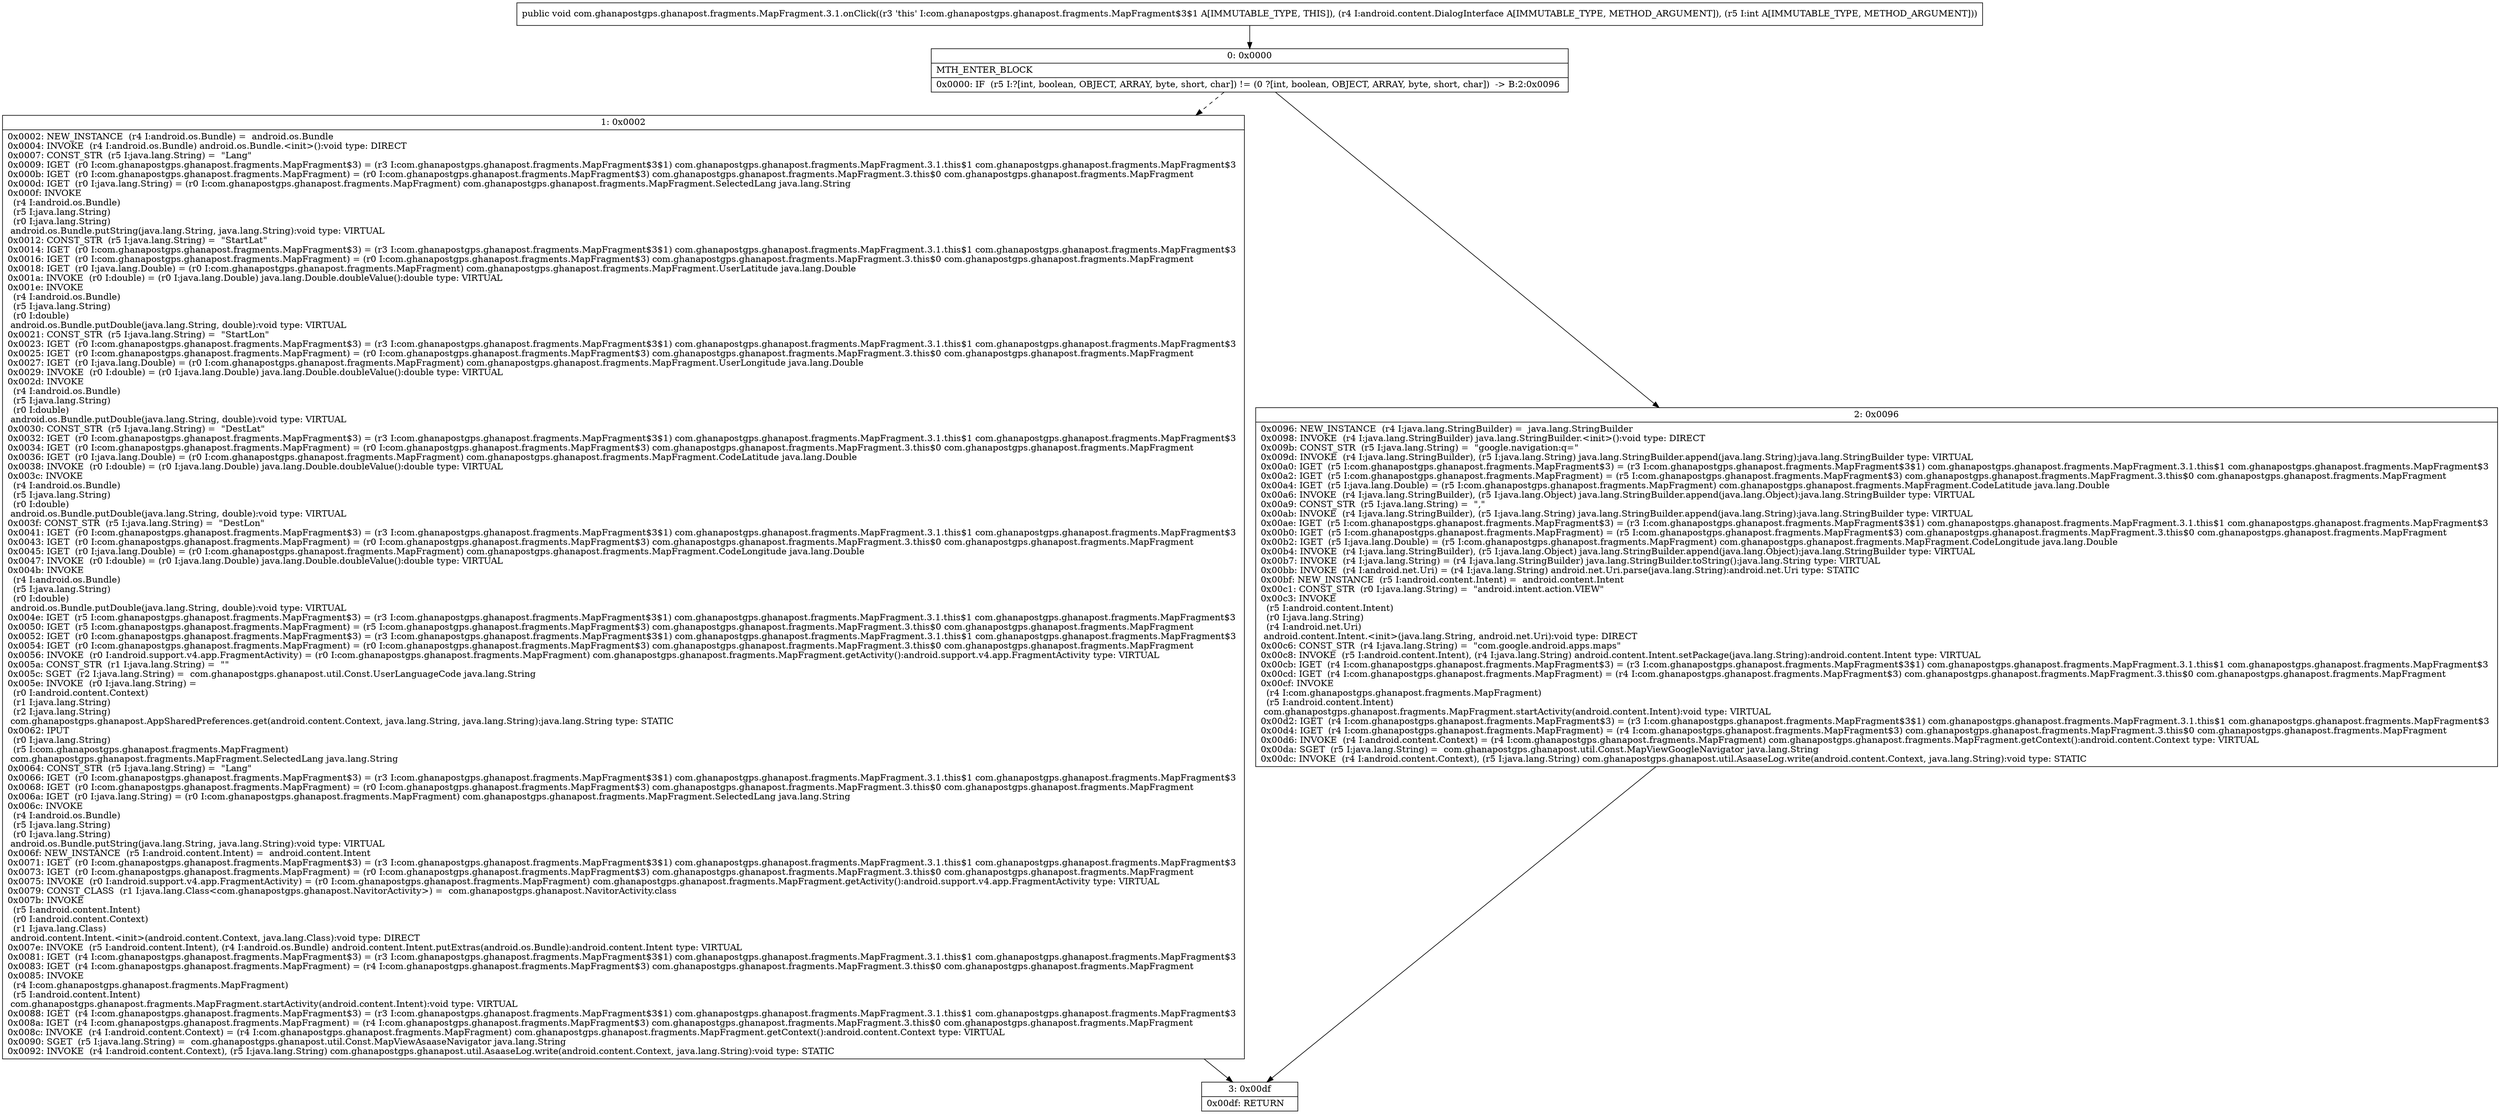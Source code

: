 digraph "CFG forcom.ghanapostgps.ghanapost.fragments.MapFragment.3.1.onClick(Landroid\/content\/DialogInterface;I)V" {
Node_0 [shape=record,label="{0\:\ 0x0000|MTH_ENTER_BLOCK\l|0x0000: IF  (r5 I:?[int, boolean, OBJECT, ARRAY, byte, short, char]) != (0 ?[int, boolean, OBJECT, ARRAY, byte, short, char])  \-\> B:2:0x0096 \l}"];
Node_1 [shape=record,label="{1\:\ 0x0002|0x0002: NEW_INSTANCE  (r4 I:android.os.Bundle) =  android.os.Bundle \l0x0004: INVOKE  (r4 I:android.os.Bundle) android.os.Bundle.\<init\>():void type: DIRECT \l0x0007: CONST_STR  (r5 I:java.lang.String) =  \"Lang\" \l0x0009: IGET  (r0 I:com.ghanapostgps.ghanapost.fragments.MapFragment$3) = (r3 I:com.ghanapostgps.ghanapost.fragments.MapFragment$3$1) com.ghanapostgps.ghanapost.fragments.MapFragment.3.1.this$1 com.ghanapostgps.ghanapost.fragments.MapFragment$3 \l0x000b: IGET  (r0 I:com.ghanapostgps.ghanapost.fragments.MapFragment) = (r0 I:com.ghanapostgps.ghanapost.fragments.MapFragment$3) com.ghanapostgps.ghanapost.fragments.MapFragment.3.this$0 com.ghanapostgps.ghanapost.fragments.MapFragment \l0x000d: IGET  (r0 I:java.lang.String) = (r0 I:com.ghanapostgps.ghanapost.fragments.MapFragment) com.ghanapostgps.ghanapost.fragments.MapFragment.SelectedLang java.lang.String \l0x000f: INVOKE  \l  (r4 I:android.os.Bundle)\l  (r5 I:java.lang.String)\l  (r0 I:java.lang.String)\l android.os.Bundle.putString(java.lang.String, java.lang.String):void type: VIRTUAL \l0x0012: CONST_STR  (r5 I:java.lang.String) =  \"StartLat\" \l0x0014: IGET  (r0 I:com.ghanapostgps.ghanapost.fragments.MapFragment$3) = (r3 I:com.ghanapostgps.ghanapost.fragments.MapFragment$3$1) com.ghanapostgps.ghanapost.fragments.MapFragment.3.1.this$1 com.ghanapostgps.ghanapost.fragments.MapFragment$3 \l0x0016: IGET  (r0 I:com.ghanapostgps.ghanapost.fragments.MapFragment) = (r0 I:com.ghanapostgps.ghanapost.fragments.MapFragment$3) com.ghanapostgps.ghanapost.fragments.MapFragment.3.this$0 com.ghanapostgps.ghanapost.fragments.MapFragment \l0x0018: IGET  (r0 I:java.lang.Double) = (r0 I:com.ghanapostgps.ghanapost.fragments.MapFragment) com.ghanapostgps.ghanapost.fragments.MapFragment.UserLatitude java.lang.Double \l0x001a: INVOKE  (r0 I:double) = (r0 I:java.lang.Double) java.lang.Double.doubleValue():double type: VIRTUAL \l0x001e: INVOKE  \l  (r4 I:android.os.Bundle)\l  (r5 I:java.lang.String)\l  (r0 I:double)\l android.os.Bundle.putDouble(java.lang.String, double):void type: VIRTUAL \l0x0021: CONST_STR  (r5 I:java.lang.String) =  \"StartLon\" \l0x0023: IGET  (r0 I:com.ghanapostgps.ghanapost.fragments.MapFragment$3) = (r3 I:com.ghanapostgps.ghanapost.fragments.MapFragment$3$1) com.ghanapostgps.ghanapost.fragments.MapFragment.3.1.this$1 com.ghanapostgps.ghanapost.fragments.MapFragment$3 \l0x0025: IGET  (r0 I:com.ghanapostgps.ghanapost.fragments.MapFragment) = (r0 I:com.ghanapostgps.ghanapost.fragments.MapFragment$3) com.ghanapostgps.ghanapost.fragments.MapFragment.3.this$0 com.ghanapostgps.ghanapost.fragments.MapFragment \l0x0027: IGET  (r0 I:java.lang.Double) = (r0 I:com.ghanapostgps.ghanapost.fragments.MapFragment) com.ghanapostgps.ghanapost.fragments.MapFragment.UserLongitude java.lang.Double \l0x0029: INVOKE  (r0 I:double) = (r0 I:java.lang.Double) java.lang.Double.doubleValue():double type: VIRTUAL \l0x002d: INVOKE  \l  (r4 I:android.os.Bundle)\l  (r5 I:java.lang.String)\l  (r0 I:double)\l android.os.Bundle.putDouble(java.lang.String, double):void type: VIRTUAL \l0x0030: CONST_STR  (r5 I:java.lang.String) =  \"DestLat\" \l0x0032: IGET  (r0 I:com.ghanapostgps.ghanapost.fragments.MapFragment$3) = (r3 I:com.ghanapostgps.ghanapost.fragments.MapFragment$3$1) com.ghanapostgps.ghanapost.fragments.MapFragment.3.1.this$1 com.ghanapostgps.ghanapost.fragments.MapFragment$3 \l0x0034: IGET  (r0 I:com.ghanapostgps.ghanapost.fragments.MapFragment) = (r0 I:com.ghanapostgps.ghanapost.fragments.MapFragment$3) com.ghanapostgps.ghanapost.fragments.MapFragment.3.this$0 com.ghanapostgps.ghanapost.fragments.MapFragment \l0x0036: IGET  (r0 I:java.lang.Double) = (r0 I:com.ghanapostgps.ghanapost.fragments.MapFragment) com.ghanapostgps.ghanapost.fragments.MapFragment.CodeLatitude java.lang.Double \l0x0038: INVOKE  (r0 I:double) = (r0 I:java.lang.Double) java.lang.Double.doubleValue():double type: VIRTUAL \l0x003c: INVOKE  \l  (r4 I:android.os.Bundle)\l  (r5 I:java.lang.String)\l  (r0 I:double)\l android.os.Bundle.putDouble(java.lang.String, double):void type: VIRTUAL \l0x003f: CONST_STR  (r5 I:java.lang.String) =  \"DestLon\" \l0x0041: IGET  (r0 I:com.ghanapostgps.ghanapost.fragments.MapFragment$3) = (r3 I:com.ghanapostgps.ghanapost.fragments.MapFragment$3$1) com.ghanapostgps.ghanapost.fragments.MapFragment.3.1.this$1 com.ghanapostgps.ghanapost.fragments.MapFragment$3 \l0x0043: IGET  (r0 I:com.ghanapostgps.ghanapost.fragments.MapFragment) = (r0 I:com.ghanapostgps.ghanapost.fragments.MapFragment$3) com.ghanapostgps.ghanapost.fragments.MapFragment.3.this$0 com.ghanapostgps.ghanapost.fragments.MapFragment \l0x0045: IGET  (r0 I:java.lang.Double) = (r0 I:com.ghanapostgps.ghanapost.fragments.MapFragment) com.ghanapostgps.ghanapost.fragments.MapFragment.CodeLongitude java.lang.Double \l0x0047: INVOKE  (r0 I:double) = (r0 I:java.lang.Double) java.lang.Double.doubleValue():double type: VIRTUAL \l0x004b: INVOKE  \l  (r4 I:android.os.Bundle)\l  (r5 I:java.lang.String)\l  (r0 I:double)\l android.os.Bundle.putDouble(java.lang.String, double):void type: VIRTUAL \l0x004e: IGET  (r5 I:com.ghanapostgps.ghanapost.fragments.MapFragment$3) = (r3 I:com.ghanapostgps.ghanapost.fragments.MapFragment$3$1) com.ghanapostgps.ghanapost.fragments.MapFragment.3.1.this$1 com.ghanapostgps.ghanapost.fragments.MapFragment$3 \l0x0050: IGET  (r5 I:com.ghanapostgps.ghanapost.fragments.MapFragment) = (r5 I:com.ghanapostgps.ghanapost.fragments.MapFragment$3) com.ghanapostgps.ghanapost.fragments.MapFragment.3.this$0 com.ghanapostgps.ghanapost.fragments.MapFragment \l0x0052: IGET  (r0 I:com.ghanapostgps.ghanapost.fragments.MapFragment$3) = (r3 I:com.ghanapostgps.ghanapost.fragments.MapFragment$3$1) com.ghanapostgps.ghanapost.fragments.MapFragment.3.1.this$1 com.ghanapostgps.ghanapost.fragments.MapFragment$3 \l0x0054: IGET  (r0 I:com.ghanapostgps.ghanapost.fragments.MapFragment) = (r0 I:com.ghanapostgps.ghanapost.fragments.MapFragment$3) com.ghanapostgps.ghanapost.fragments.MapFragment.3.this$0 com.ghanapostgps.ghanapost.fragments.MapFragment \l0x0056: INVOKE  (r0 I:android.support.v4.app.FragmentActivity) = (r0 I:com.ghanapostgps.ghanapost.fragments.MapFragment) com.ghanapostgps.ghanapost.fragments.MapFragment.getActivity():android.support.v4.app.FragmentActivity type: VIRTUAL \l0x005a: CONST_STR  (r1 I:java.lang.String) =  \"\" \l0x005c: SGET  (r2 I:java.lang.String) =  com.ghanapostgps.ghanapost.util.Const.UserLanguageCode java.lang.String \l0x005e: INVOKE  (r0 I:java.lang.String) = \l  (r0 I:android.content.Context)\l  (r1 I:java.lang.String)\l  (r2 I:java.lang.String)\l com.ghanapostgps.ghanapost.AppSharedPreferences.get(android.content.Context, java.lang.String, java.lang.String):java.lang.String type: STATIC \l0x0062: IPUT  \l  (r0 I:java.lang.String)\l  (r5 I:com.ghanapostgps.ghanapost.fragments.MapFragment)\l com.ghanapostgps.ghanapost.fragments.MapFragment.SelectedLang java.lang.String \l0x0064: CONST_STR  (r5 I:java.lang.String) =  \"Lang\" \l0x0066: IGET  (r0 I:com.ghanapostgps.ghanapost.fragments.MapFragment$3) = (r3 I:com.ghanapostgps.ghanapost.fragments.MapFragment$3$1) com.ghanapostgps.ghanapost.fragments.MapFragment.3.1.this$1 com.ghanapostgps.ghanapost.fragments.MapFragment$3 \l0x0068: IGET  (r0 I:com.ghanapostgps.ghanapost.fragments.MapFragment) = (r0 I:com.ghanapostgps.ghanapost.fragments.MapFragment$3) com.ghanapostgps.ghanapost.fragments.MapFragment.3.this$0 com.ghanapostgps.ghanapost.fragments.MapFragment \l0x006a: IGET  (r0 I:java.lang.String) = (r0 I:com.ghanapostgps.ghanapost.fragments.MapFragment) com.ghanapostgps.ghanapost.fragments.MapFragment.SelectedLang java.lang.String \l0x006c: INVOKE  \l  (r4 I:android.os.Bundle)\l  (r5 I:java.lang.String)\l  (r0 I:java.lang.String)\l android.os.Bundle.putString(java.lang.String, java.lang.String):void type: VIRTUAL \l0x006f: NEW_INSTANCE  (r5 I:android.content.Intent) =  android.content.Intent \l0x0071: IGET  (r0 I:com.ghanapostgps.ghanapost.fragments.MapFragment$3) = (r3 I:com.ghanapostgps.ghanapost.fragments.MapFragment$3$1) com.ghanapostgps.ghanapost.fragments.MapFragment.3.1.this$1 com.ghanapostgps.ghanapost.fragments.MapFragment$3 \l0x0073: IGET  (r0 I:com.ghanapostgps.ghanapost.fragments.MapFragment) = (r0 I:com.ghanapostgps.ghanapost.fragments.MapFragment$3) com.ghanapostgps.ghanapost.fragments.MapFragment.3.this$0 com.ghanapostgps.ghanapost.fragments.MapFragment \l0x0075: INVOKE  (r0 I:android.support.v4.app.FragmentActivity) = (r0 I:com.ghanapostgps.ghanapost.fragments.MapFragment) com.ghanapostgps.ghanapost.fragments.MapFragment.getActivity():android.support.v4.app.FragmentActivity type: VIRTUAL \l0x0079: CONST_CLASS  (r1 I:java.lang.Class\<com.ghanapostgps.ghanapost.NavitorActivity\>) =  com.ghanapostgps.ghanapost.NavitorActivity.class \l0x007b: INVOKE  \l  (r5 I:android.content.Intent)\l  (r0 I:android.content.Context)\l  (r1 I:java.lang.Class)\l android.content.Intent.\<init\>(android.content.Context, java.lang.Class):void type: DIRECT \l0x007e: INVOKE  (r5 I:android.content.Intent), (r4 I:android.os.Bundle) android.content.Intent.putExtras(android.os.Bundle):android.content.Intent type: VIRTUAL \l0x0081: IGET  (r4 I:com.ghanapostgps.ghanapost.fragments.MapFragment$3) = (r3 I:com.ghanapostgps.ghanapost.fragments.MapFragment$3$1) com.ghanapostgps.ghanapost.fragments.MapFragment.3.1.this$1 com.ghanapostgps.ghanapost.fragments.MapFragment$3 \l0x0083: IGET  (r4 I:com.ghanapostgps.ghanapost.fragments.MapFragment) = (r4 I:com.ghanapostgps.ghanapost.fragments.MapFragment$3) com.ghanapostgps.ghanapost.fragments.MapFragment.3.this$0 com.ghanapostgps.ghanapost.fragments.MapFragment \l0x0085: INVOKE  \l  (r4 I:com.ghanapostgps.ghanapost.fragments.MapFragment)\l  (r5 I:android.content.Intent)\l com.ghanapostgps.ghanapost.fragments.MapFragment.startActivity(android.content.Intent):void type: VIRTUAL \l0x0088: IGET  (r4 I:com.ghanapostgps.ghanapost.fragments.MapFragment$3) = (r3 I:com.ghanapostgps.ghanapost.fragments.MapFragment$3$1) com.ghanapostgps.ghanapost.fragments.MapFragment.3.1.this$1 com.ghanapostgps.ghanapost.fragments.MapFragment$3 \l0x008a: IGET  (r4 I:com.ghanapostgps.ghanapost.fragments.MapFragment) = (r4 I:com.ghanapostgps.ghanapost.fragments.MapFragment$3) com.ghanapostgps.ghanapost.fragments.MapFragment.3.this$0 com.ghanapostgps.ghanapost.fragments.MapFragment \l0x008c: INVOKE  (r4 I:android.content.Context) = (r4 I:com.ghanapostgps.ghanapost.fragments.MapFragment) com.ghanapostgps.ghanapost.fragments.MapFragment.getContext():android.content.Context type: VIRTUAL \l0x0090: SGET  (r5 I:java.lang.String) =  com.ghanapostgps.ghanapost.util.Const.MapViewAsaaseNavigator java.lang.String \l0x0092: INVOKE  (r4 I:android.content.Context), (r5 I:java.lang.String) com.ghanapostgps.ghanapost.util.AsaaseLog.write(android.content.Context, java.lang.String):void type: STATIC \l}"];
Node_2 [shape=record,label="{2\:\ 0x0096|0x0096: NEW_INSTANCE  (r4 I:java.lang.StringBuilder) =  java.lang.StringBuilder \l0x0098: INVOKE  (r4 I:java.lang.StringBuilder) java.lang.StringBuilder.\<init\>():void type: DIRECT \l0x009b: CONST_STR  (r5 I:java.lang.String) =  \"google.navigation:q=\" \l0x009d: INVOKE  (r4 I:java.lang.StringBuilder), (r5 I:java.lang.String) java.lang.StringBuilder.append(java.lang.String):java.lang.StringBuilder type: VIRTUAL \l0x00a0: IGET  (r5 I:com.ghanapostgps.ghanapost.fragments.MapFragment$3) = (r3 I:com.ghanapostgps.ghanapost.fragments.MapFragment$3$1) com.ghanapostgps.ghanapost.fragments.MapFragment.3.1.this$1 com.ghanapostgps.ghanapost.fragments.MapFragment$3 \l0x00a2: IGET  (r5 I:com.ghanapostgps.ghanapost.fragments.MapFragment) = (r5 I:com.ghanapostgps.ghanapost.fragments.MapFragment$3) com.ghanapostgps.ghanapost.fragments.MapFragment.3.this$0 com.ghanapostgps.ghanapost.fragments.MapFragment \l0x00a4: IGET  (r5 I:java.lang.Double) = (r5 I:com.ghanapostgps.ghanapost.fragments.MapFragment) com.ghanapostgps.ghanapost.fragments.MapFragment.CodeLatitude java.lang.Double \l0x00a6: INVOKE  (r4 I:java.lang.StringBuilder), (r5 I:java.lang.Object) java.lang.StringBuilder.append(java.lang.Object):java.lang.StringBuilder type: VIRTUAL \l0x00a9: CONST_STR  (r5 I:java.lang.String) =  \",\" \l0x00ab: INVOKE  (r4 I:java.lang.StringBuilder), (r5 I:java.lang.String) java.lang.StringBuilder.append(java.lang.String):java.lang.StringBuilder type: VIRTUAL \l0x00ae: IGET  (r5 I:com.ghanapostgps.ghanapost.fragments.MapFragment$3) = (r3 I:com.ghanapostgps.ghanapost.fragments.MapFragment$3$1) com.ghanapostgps.ghanapost.fragments.MapFragment.3.1.this$1 com.ghanapostgps.ghanapost.fragments.MapFragment$3 \l0x00b0: IGET  (r5 I:com.ghanapostgps.ghanapost.fragments.MapFragment) = (r5 I:com.ghanapostgps.ghanapost.fragments.MapFragment$3) com.ghanapostgps.ghanapost.fragments.MapFragment.3.this$0 com.ghanapostgps.ghanapost.fragments.MapFragment \l0x00b2: IGET  (r5 I:java.lang.Double) = (r5 I:com.ghanapostgps.ghanapost.fragments.MapFragment) com.ghanapostgps.ghanapost.fragments.MapFragment.CodeLongitude java.lang.Double \l0x00b4: INVOKE  (r4 I:java.lang.StringBuilder), (r5 I:java.lang.Object) java.lang.StringBuilder.append(java.lang.Object):java.lang.StringBuilder type: VIRTUAL \l0x00b7: INVOKE  (r4 I:java.lang.String) = (r4 I:java.lang.StringBuilder) java.lang.StringBuilder.toString():java.lang.String type: VIRTUAL \l0x00bb: INVOKE  (r4 I:android.net.Uri) = (r4 I:java.lang.String) android.net.Uri.parse(java.lang.String):android.net.Uri type: STATIC \l0x00bf: NEW_INSTANCE  (r5 I:android.content.Intent) =  android.content.Intent \l0x00c1: CONST_STR  (r0 I:java.lang.String) =  \"android.intent.action.VIEW\" \l0x00c3: INVOKE  \l  (r5 I:android.content.Intent)\l  (r0 I:java.lang.String)\l  (r4 I:android.net.Uri)\l android.content.Intent.\<init\>(java.lang.String, android.net.Uri):void type: DIRECT \l0x00c6: CONST_STR  (r4 I:java.lang.String) =  \"com.google.android.apps.maps\" \l0x00c8: INVOKE  (r5 I:android.content.Intent), (r4 I:java.lang.String) android.content.Intent.setPackage(java.lang.String):android.content.Intent type: VIRTUAL \l0x00cb: IGET  (r4 I:com.ghanapostgps.ghanapost.fragments.MapFragment$3) = (r3 I:com.ghanapostgps.ghanapost.fragments.MapFragment$3$1) com.ghanapostgps.ghanapost.fragments.MapFragment.3.1.this$1 com.ghanapostgps.ghanapost.fragments.MapFragment$3 \l0x00cd: IGET  (r4 I:com.ghanapostgps.ghanapost.fragments.MapFragment) = (r4 I:com.ghanapostgps.ghanapost.fragments.MapFragment$3) com.ghanapostgps.ghanapost.fragments.MapFragment.3.this$0 com.ghanapostgps.ghanapost.fragments.MapFragment \l0x00cf: INVOKE  \l  (r4 I:com.ghanapostgps.ghanapost.fragments.MapFragment)\l  (r5 I:android.content.Intent)\l com.ghanapostgps.ghanapost.fragments.MapFragment.startActivity(android.content.Intent):void type: VIRTUAL \l0x00d2: IGET  (r4 I:com.ghanapostgps.ghanapost.fragments.MapFragment$3) = (r3 I:com.ghanapostgps.ghanapost.fragments.MapFragment$3$1) com.ghanapostgps.ghanapost.fragments.MapFragment.3.1.this$1 com.ghanapostgps.ghanapost.fragments.MapFragment$3 \l0x00d4: IGET  (r4 I:com.ghanapostgps.ghanapost.fragments.MapFragment) = (r4 I:com.ghanapostgps.ghanapost.fragments.MapFragment$3) com.ghanapostgps.ghanapost.fragments.MapFragment.3.this$0 com.ghanapostgps.ghanapost.fragments.MapFragment \l0x00d6: INVOKE  (r4 I:android.content.Context) = (r4 I:com.ghanapostgps.ghanapost.fragments.MapFragment) com.ghanapostgps.ghanapost.fragments.MapFragment.getContext():android.content.Context type: VIRTUAL \l0x00da: SGET  (r5 I:java.lang.String) =  com.ghanapostgps.ghanapost.util.Const.MapViewGoogleNavigator java.lang.String \l0x00dc: INVOKE  (r4 I:android.content.Context), (r5 I:java.lang.String) com.ghanapostgps.ghanapost.util.AsaaseLog.write(android.content.Context, java.lang.String):void type: STATIC \l}"];
Node_3 [shape=record,label="{3\:\ 0x00df|0x00df: RETURN   \l}"];
MethodNode[shape=record,label="{public void com.ghanapostgps.ghanapost.fragments.MapFragment.3.1.onClick((r3 'this' I:com.ghanapostgps.ghanapost.fragments.MapFragment$3$1 A[IMMUTABLE_TYPE, THIS]), (r4 I:android.content.DialogInterface A[IMMUTABLE_TYPE, METHOD_ARGUMENT]), (r5 I:int A[IMMUTABLE_TYPE, METHOD_ARGUMENT])) }"];
MethodNode -> Node_0;
Node_0 -> Node_1[style=dashed];
Node_0 -> Node_2;
Node_1 -> Node_3;
Node_2 -> Node_3;
}

